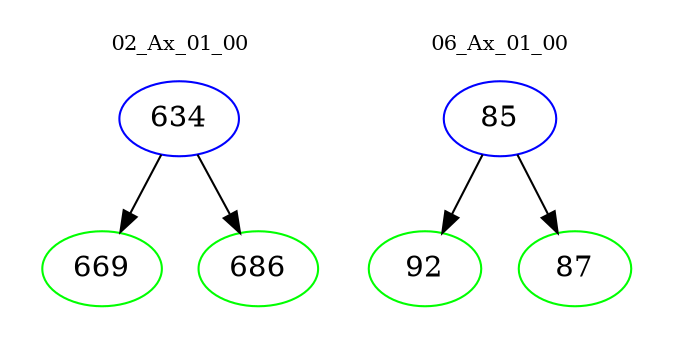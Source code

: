 digraph{
subgraph cluster_0 {
color = white
label = "02_Ax_01_00";
fontsize=10;
T0_634 [label="634", color="blue"]
T0_634 -> T0_669 [color="black"]
T0_669 [label="669", color="green"]
T0_634 -> T0_686 [color="black"]
T0_686 [label="686", color="green"]
}
subgraph cluster_1 {
color = white
label = "06_Ax_01_00";
fontsize=10;
T1_85 [label="85", color="blue"]
T1_85 -> T1_92 [color="black"]
T1_92 [label="92", color="green"]
T1_85 -> T1_87 [color="black"]
T1_87 [label="87", color="green"]
}
}
